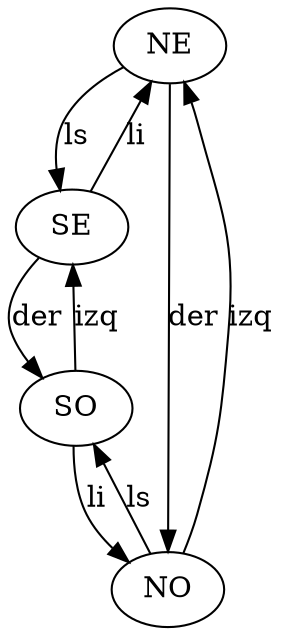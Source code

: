 DiGraph g{

NE->SE[label="ls "]
NE->NO[label="der"]
NO->NE[label="izq"]
NO->SO[label="ls"]
SO->SE[label="izq"]
SO->NO[label="li"]
SE->SO[label="der"]
SE->NE[label="li"]
}